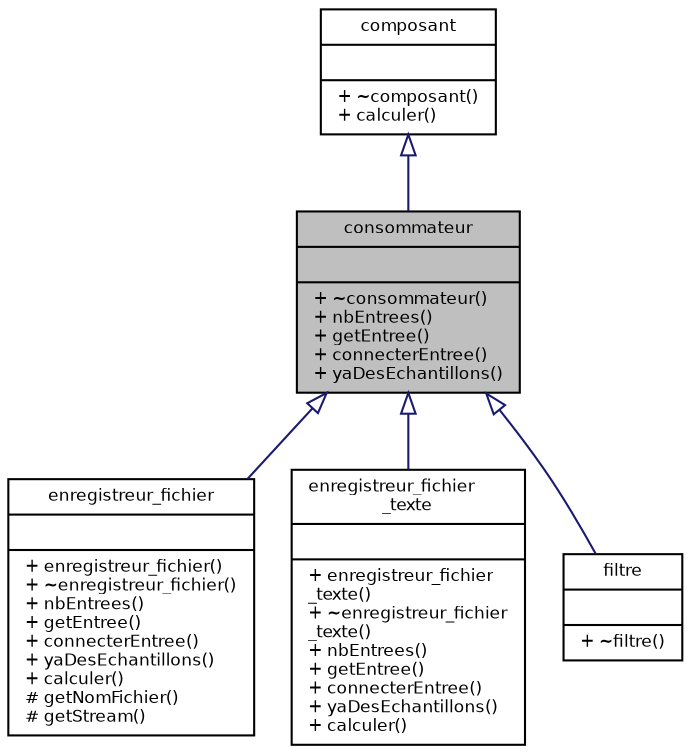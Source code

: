 digraph "consommateur"
{
 // INTERACTIVE_SVG=YES
  edge [fontname="Helvetica",fontsize="8",labelfontname="Helvetica",labelfontsize="8"];
  node [fontname="Helvetica",fontsize="8",shape=record];
  Node1 [label="{consommateur\n||+ ~consommateur()\l+ nbEntrees()\l+ getEntree()\l+ connecterEntree()\l+ yaDesEchantillons()\l}",height=0.2,width=0.4,color="black", fillcolor="grey75", style="filled", fontcolor="black"];
  Node2 -> Node1 [dir="back",color="midnightblue",fontsize="8",style="solid",arrowtail="onormal",fontname="Helvetica"];
  Node2 [label="{composant\n||+ ~composant()\l+ calculer()\l}",height=0.2,width=0.4,color="black", fillcolor="white", style="filled",URL="$classcomposant.xhtml",tooltip="Interface d&#39;un composant du systeme sonore. "];
  Node1 -> Node3 [dir="back",color="midnightblue",fontsize="8",style="solid",arrowtail="onormal",fontname="Helvetica"];
  Node3 [label="{enregistreur_fichier\n||+ enregistreur_fichier()\l+ ~enregistreur_fichier()\l+ nbEntrees()\l+ getEntree()\l+ connecterEntree()\l+ yaDesEchantillons()\l+ calculer()\l# getNomFichier()\l# getStream()\l}",height=0.2,width=0.4,color="black", fillcolor="white", style="filled",URL="$classenregistreur__fichier.xhtml",tooltip="Un consommateur qui enregistre ses entrées dans un fichier binaire ; 44100 Hz, 16bits signé..."];
  Node1 -> Node4 [dir="back",color="midnightblue",fontsize="8",style="solid",arrowtail="onormal",fontname="Helvetica"];
  Node4 [label="{enregistreur_fichier\l_texte\n||+ enregistreur_fichier\l_texte()\l+ ~enregistreur_fichier\l_texte()\l+ nbEntrees()\l+ getEntree()\l+ connecterEntree()\l+ yaDesEchantillons()\l+ calculer()\l}",height=0.2,width=0.4,color="black", fillcolor="white", style="filled",URL="$classenregistreur__fichier__texte.xhtml",tooltip="Un consommateur qui enregistre ses entrées dans un fichier texte ; une ligne = un échantillon de chaq..."];
  Node1 -> Node5 [dir="back",color="midnightblue",fontsize="8",style="solid",arrowtail="onormal",fontname="Helvetica"];
  Node5 [label="{filtre\n||+ ~filtre()\l}",height=0.2,width=0.4,color="black", fillcolor="white", style="filled",URL="$classfiltre.xhtml",tooltip="Interface associée à un filtre sonore. Ce filtre est considéré comme un producteur / consommateur d&#39;é..."];
}
